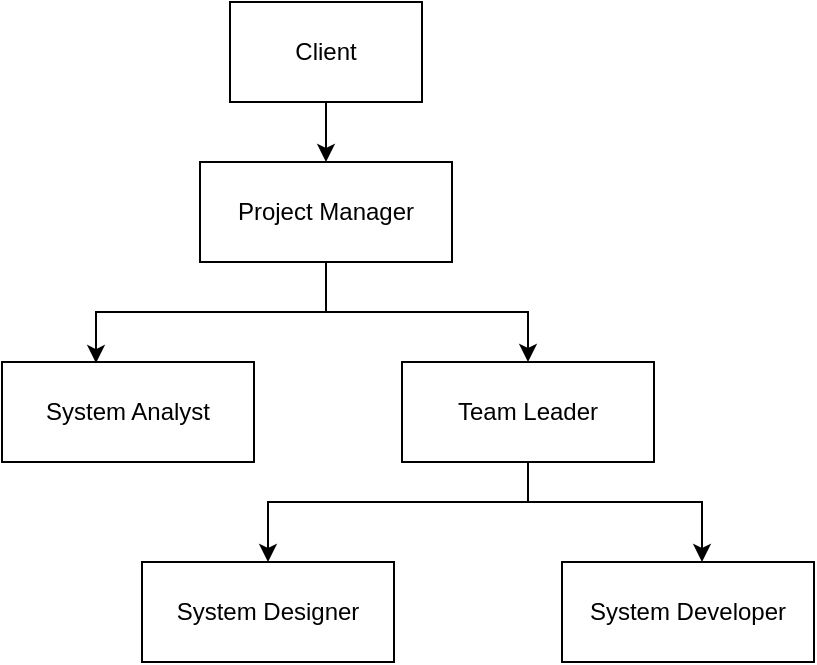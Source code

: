 <mxfile version="20.8.15" type="github">
  <diagram name="Page-1" id="cOOMf614vY6AklTIMAwd">
    <mxGraphModel dx="768" dy="396" grid="1" gridSize="10" guides="1" tooltips="1" connect="1" arrows="1" fold="1" page="1" pageScale="1" pageWidth="827" pageHeight="1169" math="0" shadow="0">
      <root>
        <mxCell id="0" />
        <mxCell id="1" parent="0" />
        <mxCell id="6T4GXOlZeHWErlPOpfDJ-3" style="edgeStyle=orthogonalEdgeStyle;rounded=0;orthogonalLoop=1;jettySize=auto;html=1;" edge="1" parent="1" source="6T4GXOlZeHWErlPOpfDJ-1" target="6T4GXOlZeHWErlPOpfDJ-2">
          <mxGeometry relative="1" as="geometry" />
        </mxCell>
        <mxCell id="6T4GXOlZeHWErlPOpfDJ-1" value="&lt;div&gt;Client&lt;/div&gt;" style="rounded=0;whiteSpace=wrap;html=1;" vertex="1" parent="1">
          <mxGeometry x="354" y="140" width="96" height="50" as="geometry" />
        </mxCell>
        <mxCell id="6T4GXOlZeHWErlPOpfDJ-6" style="edgeStyle=orthogonalEdgeStyle;rounded=0;orthogonalLoop=1;jettySize=auto;html=1;entryX=0.373;entryY=0.011;entryDx=0;entryDy=0;entryPerimeter=0;" edge="1" parent="1" source="6T4GXOlZeHWErlPOpfDJ-2" target="6T4GXOlZeHWErlPOpfDJ-4">
          <mxGeometry relative="1" as="geometry" />
        </mxCell>
        <mxCell id="6T4GXOlZeHWErlPOpfDJ-7" style="edgeStyle=orthogonalEdgeStyle;rounded=0;orthogonalLoop=1;jettySize=auto;html=1;" edge="1" parent="1" source="6T4GXOlZeHWErlPOpfDJ-2" target="6T4GXOlZeHWErlPOpfDJ-5">
          <mxGeometry relative="1" as="geometry" />
        </mxCell>
        <mxCell id="6T4GXOlZeHWErlPOpfDJ-2" value="&lt;div&gt;Project Manager&lt;br&gt;&lt;/div&gt;" style="rounded=0;whiteSpace=wrap;html=1;" vertex="1" parent="1">
          <mxGeometry x="339" y="220" width="126" height="50" as="geometry" />
        </mxCell>
        <mxCell id="6T4GXOlZeHWErlPOpfDJ-4" value="System Analyst" style="rounded=0;whiteSpace=wrap;html=1;" vertex="1" parent="1">
          <mxGeometry x="240" y="320" width="126" height="50" as="geometry" />
        </mxCell>
        <mxCell id="6T4GXOlZeHWErlPOpfDJ-9" style="edgeStyle=orthogonalEdgeStyle;rounded=0;orthogonalLoop=1;jettySize=auto;html=1;" edge="1" parent="1" source="6T4GXOlZeHWErlPOpfDJ-5" target="6T4GXOlZeHWErlPOpfDJ-8">
          <mxGeometry relative="1" as="geometry">
            <Array as="points">
              <mxPoint x="503" y="390" />
              <mxPoint x="373" y="390" />
            </Array>
          </mxGeometry>
        </mxCell>
        <mxCell id="6T4GXOlZeHWErlPOpfDJ-11" style="edgeStyle=orthogonalEdgeStyle;rounded=0;orthogonalLoop=1;jettySize=auto;html=1;" edge="1" parent="1" source="6T4GXOlZeHWErlPOpfDJ-5" target="6T4GXOlZeHWErlPOpfDJ-10">
          <mxGeometry relative="1" as="geometry">
            <Array as="points">
              <mxPoint x="503" y="390" />
              <mxPoint x="590" y="390" />
            </Array>
          </mxGeometry>
        </mxCell>
        <mxCell id="6T4GXOlZeHWErlPOpfDJ-5" value="Team Leader" style="rounded=0;whiteSpace=wrap;html=1;" vertex="1" parent="1">
          <mxGeometry x="440" y="320" width="126" height="50" as="geometry" />
        </mxCell>
        <mxCell id="6T4GXOlZeHWErlPOpfDJ-8" value="System Designer" style="rounded=0;whiteSpace=wrap;html=1;" vertex="1" parent="1">
          <mxGeometry x="310" y="420" width="126" height="50" as="geometry" />
        </mxCell>
        <mxCell id="6T4GXOlZeHWErlPOpfDJ-10" value="System Developer" style="rounded=0;whiteSpace=wrap;html=1;" vertex="1" parent="1">
          <mxGeometry x="520" y="420" width="126" height="50" as="geometry" />
        </mxCell>
      </root>
    </mxGraphModel>
  </diagram>
</mxfile>
